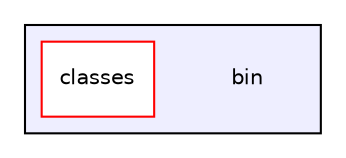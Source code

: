 digraph "bin" {
  compound=true
  node [ fontsize="10", fontname="Helvetica"];
  edge [ labelfontsize="10", labelfontname="Helvetica"];
  subgraph clusterdir_b9600a88edbcf3b3750cd4c5f80a8226 {
    graph [ bgcolor="#eeeeff", pencolor="black", label="" URL="dir_b9600a88edbcf3b3750cd4c5f80a8226.html"];
    dir_b9600a88edbcf3b3750cd4c5f80a8226 [shape=plaintext label="bin"];
    dir_a48287fba61454fad2d99c28d96c0996 [shape=box label="classes" color="red" fillcolor="white" style="filled" URL="dir_a48287fba61454fad2d99c28d96c0996.html"];
  }
}
